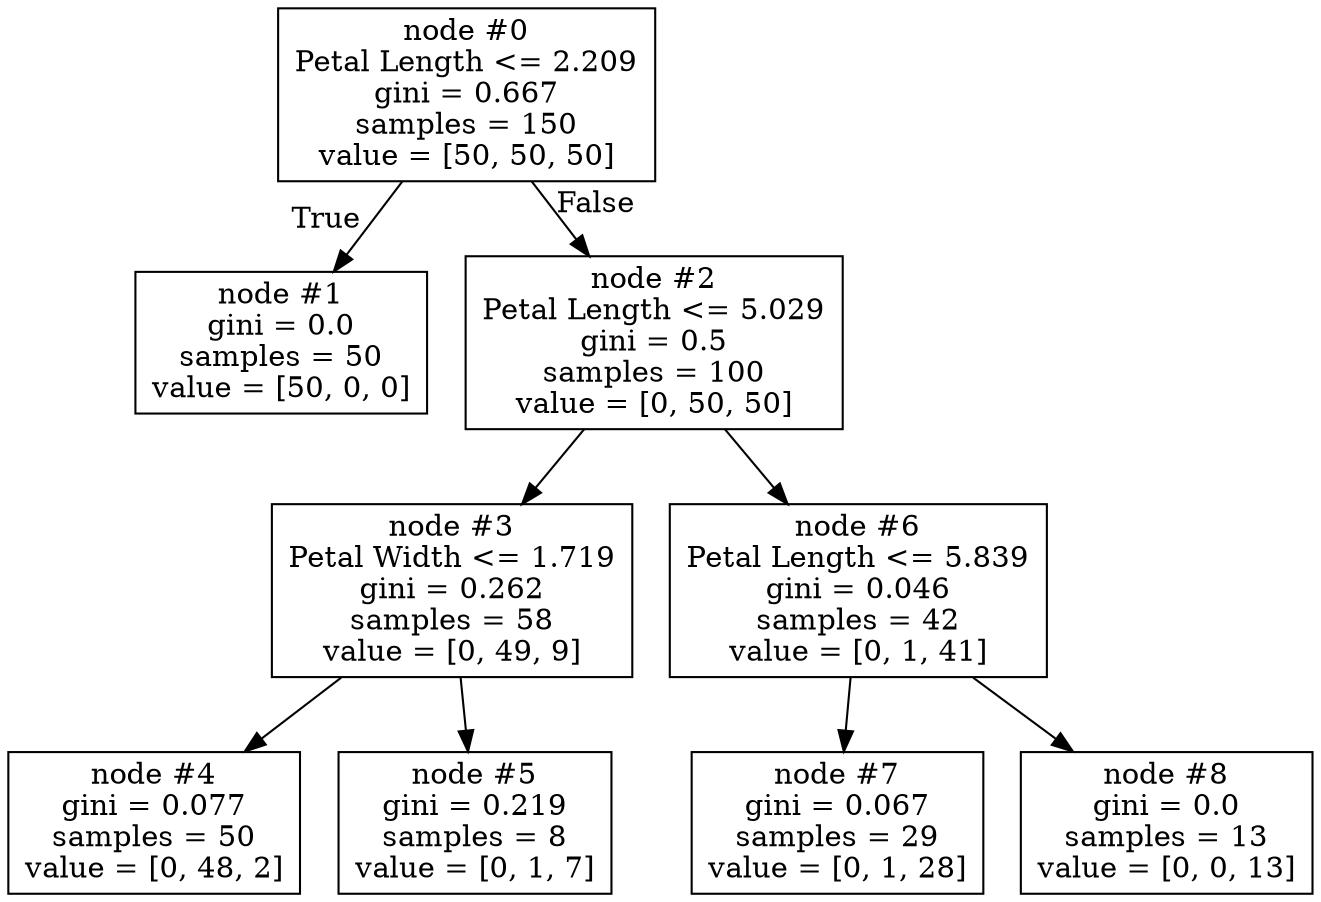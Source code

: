 digraph Tree {
node [shape=box] ;
0 [label="node #0\nPetal Length <= 2.209\ngini = 0.667\nsamples = 150\nvalue = [50, 50, 50]"] ;
1 [label="node #1\ngini = 0.0\nsamples = 50\nvalue = [50, 0, 0]"] ;
0 -> 1 [labeldistance=2.5, labelangle=45, headlabel="True"] ;
2 [label="node #2\nPetal Length <= 5.029\ngini = 0.5\nsamples = 100\nvalue = [0, 50, 50]"] ;
0 -> 2 [labeldistance=2.5, labelangle=-45, headlabel="False"] ;
3 [label="node #3\nPetal Width <= 1.719\ngini = 0.262\nsamples = 58\nvalue = [0, 49, 9]"] ;
2 -> 3 ;
4 [label="node #4\ngini = 0.077\nsamples = 50\nvalue = [0, 48, 2]"] ;
3 -> 4 ;
5 [label="node #5\ngini = 0.219\nsamples = 8\nvalue = [0, 1, 7]"] ;
3 -> 5 ;
6 [label="node #6\nPetal Length <= 5.839\ngini = 0.046\nsamples = 42\nvalue = [0, 1, 41]"] ;
2 -> 6 ;
7 [label="node #7\ngini = 0.067\nsamples = 29\nvalue = [0, 1, 28]"] ;
6 -> 7 ;
8 [label="node #8\ngini = 0.0\nsamples = 13\nvalue = [0, 0, 13]"] ;
6 -> 8 ;
}